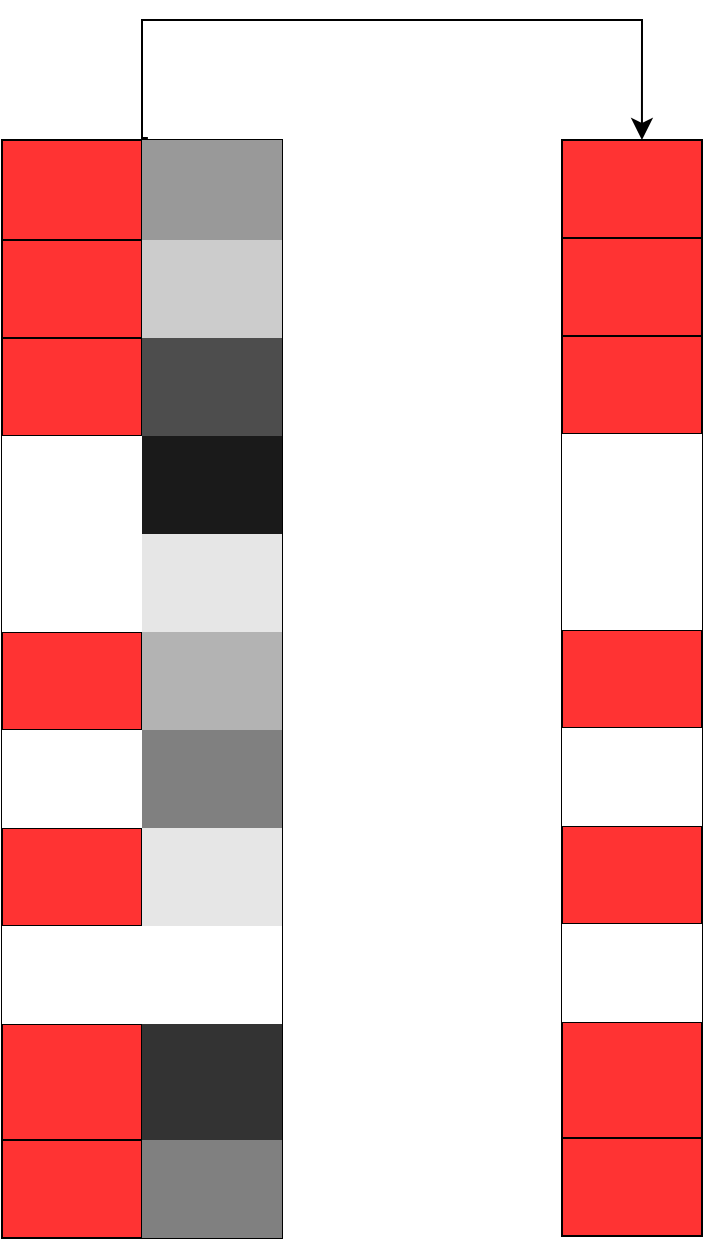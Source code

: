 <mxfile version="26.2.9">
  <diagram name="第 1 页" id="1nC2N7lJz_J7A2lghI2Q">
    <mxGraphModel dx="1397" dy="864" grid="1" gridSize="10" guides="1" tooltips="1" connect="1" arrows="1" fold="1" page="1" pageScale="1" pageWidth="827" pageHeight="1169" math="0" shadow="0">
      <root>
        <mxCell id="0" />
        <mxCell id="1" parent="0" />
        <mxCell id="cjV9lJhHkR6KfygZo37P-1" value="" style="shape=table;startSize=0;container=1;collapsible=0;childLayout=tableLayout;fontSize=16;fillColor=#FF3333;" vertex="1" parent="1">
          <mxGeometry x="220" y="150" width="140" height="549" as="geometry" />
        </mxCell>
        <mxCell id="cjV9lJhHkR6KfygZo37P-41" style="shape=tableRow;horizontal=0;startSize=0;swimlaneHead=0;swimlaneBody=0;strokeColor=inherit;top=0;left=0;bottom=0;right=0;collapsible=0;dropTarget=0;fillColor=none;points=[[0,0.5],[1,0.5]];portConstraint=eastwest;fontSize=16;" vertex="1" parent="cjV9lJhHkR6KfygZo37P-1">
          <mxGeometry width="140" height="50" as="geometry" />
        </mxCell>
        <mxCell id="cjV9lJhHkR6KfygZo37P-42" style="shape=partialRectangle;html=1;whiteSpace=wrap;connectable=0;strokeColor=inherit;overflow=hidden;fillColor=none;top=0;left=0;bottom=0;right=0;pointerEvents=1;fontSize=16;labelBackgroundColor=#FF3333;" vertex="1" parent="cjV9lJhHkR6KfygZo37P-41">
          <mxGeometry width="70" height="50" as="geometry">
            <mxRectangle width="70" height="50" as="alternateBounds" />
          </mxGeometry>
        </mxCell>
        <mxCell id="cjV9lJhHkR6KfygZo37P-43" style="shape=partialRectangle;html=1;whiteSpace=wrap;connectable=0;strokeColor=inherit;overflow=hidden;fillColor=#999999;top=0;left=0;bottom=0;right=0;pointerEvents=1;fontSize=16;labelBackgroundColor=#FF3333;" vertex="1" parent="cjV9lJhHkR6KfygZo37P-41">
          <mxGeometry x="70" width="70" height="50" as="geometry">
            <mxRectangle width="70" height="50" as="alternateBounds" />
          </mxGeometry>
        </mxCell>
        <mxCell id="cjV9lJhHkR6KfygZo37P-38" style="shape=tableRow;horizontal=0;startSize=0;swimlaneHead=0;swimlaneBody=0;strokeColor=inherit;top=0;left=0;bottom=0;right=0;collapsible=0;dropTarget=0;fillColor=none;points=[[0,0.5],[1,0.5]];portConstraint=eastwest;fontSize=16;" vertex="1" parent="cjV9lJhHkR6KfygZo37P-1">
          <mxGeometry y="50" width="140" height="49" as="geometry" />
        </mxCell>
        <mxCell id="cjV9lJhHkR6KfygZo37P-39" style="shape=partialRectangle;html=1;whiteSpace=wrap;connectable=0;strokeColor=inherit;overflow=hidden;fillColor=none;top=0;left=0;bottom=0;right=0;pointerEvents=1;fontSize=16;labelBackgroundColor=#FF3333;" vertex="1" parent="cjV9lJhHkR6KfygZo37P-38">
          <mxGeometry width="70" height="49" as="geometry">
            <mxRectangle width="70" height="49" as="alternateBounds" />
          </mxGeometry>
        </mxCell>
        <mxCell id="cjV9lJhHkR6KfygZo37P-40" style="shape=partialRectangle;html=1;whiteSpace=wrap;connectable=0;strokeColor=inherit;overflow=hidden;fillColor=#CCCCCC;top=0;left=0;bottom=0;right=0;pointerEvents=1;fontSize=16;labelBackgroundColor=#FF3333;" vertex="1" parent="cjV9lJhHkR6KfygZo37P-38">
          <mxGeometry x="70" width="70" height="49" as="geometry">
            <mxRectangle width="70" height="49" as="alternateBounds" />
          </mxGeometry>
        </mxCell>
        <mxCell id="cjV9lJhHkR6KfygZo37P-24" style="shape=tableRow;horizontal=0;startSize=0;swimlaneHead=0;swimlaneBody=0;strokeColor=inherit;top=0;left=0;bottom=0;right=0;collapsible=0;dropTarget=0;fillColor=none;points=[[0,0.5],[1,0.5]];portConstraint=eastwest;fontSize=16;" vertex="1" parent="cjV9lJhHkR6KfygZo37P-1">
          <mxGeometry y="99" width="140" height="49" as="geometry" />
        </mxCell>
        <mxCell id="cjV9lJhHkR6KfygZo37P-25" style="shape=partialRectangle;html=1;whiteSpace=wrap;connectable=0;strokeColor=inherit;overflow=hidden;fillColor=none;top=0;left=0;bottom=0;right=0;pointerEvents=1;fontSize=16;labelBackgroundColor=#FF3333;" vertex="1" parent="cjV9lJhHkR6KfygZo37P-24">
          <mxGeometry width="70" height="49" as="geometry">
            <mxRectangle width="70" height="49" as="alternateBounds" />
          </mxGeometry>
        </mxCell>
        <mxCell id="cjV9lJhHkR6KfygZo37P-29" style="shape=partialRectangle;html=1;whiteSpace=wrap;connectable=0;strokeColor=inherit;overflow=hidden;fillColor=#4D4D4D;top=0;left=0;bottom=0;right=0;pointerEvents=1;fontSize=16;labelBackgroundColor=#FF3333;" vertex="1" parent="cjV9lJhHkR6KfygZo37P-24">
          <mxGeometry x="70" width="70" height="49" as="geometry">
            <mxRectangle width="70" height="49" as="alternateBounds" />
          </mxGeometry>
        </mxCell>
        <mxCell id="cjV9lJhHkR6KfygZo37P-22" style="shape=tableRow;horizontal=0;startSize=0;swimlaneHead=0;swimlaneBody=0;strokeColor=inherit;top=0;left=0;bottom=0;right=0;collapsible=0;dropTarget=0;fillColor=none;points=[[0,0.5],[1,0.5]];portConstraint=eastwest;fontSize=16;" vertex="1" parent="cjV9lJhHkR6KfygZo37P-1">
          <mxGeometry y="148" width="140" height="49" as="geometry" />
        </mxCell>
        <mxCell id="cjV9lJhHkR6KfygZo37P-23" style="shape=partialRectangle;html=1;whiteSpace=wrap;connectable=0;strokeColor=inherit;overflow=hidden;fillColor=#FFFFFF;top=0;left=0;bottom=0;right=0;pointerEvents=1;fontSize=16;" vertex="1" parent="cjV9lJhHkR6KfygZo37P-22">
          <mxGeometry width="70" height="49" as="geometry">
            <mxRectangle width="70" height="49" as="alternateBounds" />
          </mxGeometry>
        </mxCell>
        <mxCell id="cjV9lJhHkR6KfygZo37P-30" style="shape=partialRectangle;html=1;whiteSpace=wrap;connectable=0;strokeColor=inherit;overflow=hidden;fillColor=#1A1A1A;top=0;left=0;bottom=0;right=0;pointerEvents=1;fontSize=16;" vertex="1" parent="cjV9lJhHkR6KfygZo37P-22">
          <mxGeometry x="70" width="70" height="49" as="geometry">
            <mxRectangle width="70" height="49" as="alternateBounds" />
          </mxGeometry>
        </mxCell>
        <mxCell id="cjV9lJhHkR6KfygZo37P-20" style="shape=tableRow;horizontal=0;startSize=0;swimlaneHead=0;swimlaneBody=0;strokeColor=inherit;top=0;left=0;bottom=0;right=0;collapsible=0;dropTarget=0;fillColor=#666666;points=[[0,0.5],[1,0.5]];portConstraint=eastwest;fontSize=16;" vertex="1" parent="cjV9lJhHkR6KfygZo37P-1">
          <mxGeometry y="197" width="140" height="49" as="geometry" />
        </mxCell>
        <mxCell id="cjV9lJhHkR6KfygZo37P-21" style="shape=partialRectangle;html=1;whiteSpace=wrap;connectable=0;strokeColor=inherit;overflow=hidden;fillColor=#FFFFFF;top=0;left=0;bottom=0;right=0;pointerEvents=1;fontSize=16;" vertex="1" parent="cjV9lJhHkR6KfygZo37P-20">
          <mxGeometry width="70" height="49" as="geometry">
            <mxRectangle width="70" height="49" as="alternateBounds" />
          </mxGeometry>
        </mxCell>
        <mxCell id="cjV9lJhHkR6KfygZo37P-31" style="shape=partialRectangle;html=1;whiteSpace=wrap;connectable=0;strokeColor=inherit;overflow=hidden;fillColor=#E6E6E6;top=0;left=0;bottom=0;right=0;pointerEvents=1;fontSize=16;" vertex="1" parent="cjV9lJhHkR6KfygZo37P-20">
          <mxGeometry x="70" width="70" height="49" as="geometry">
            <mxRectangle width="70" height="49" as="alternateBounds" />
          </mxGeometry>
        </mxCell>
        <mxCell id="cjV9lJhHkR6KfygZo37P-18" style="shape=tableRow;horizontal=0;startSize=0;swimlaneHead=0;swimlaneBody=0;strokeColor=inherit;top=0;left=0;bottom=0;right=0;collapsible=0;dropTarget=0;fillColor=none;points=[[0,0.5],[1,0.5]];portConstraint=eastwest;fontSize=16;" vertex="1" parent="cjV9lJhHkR6KfygZo37P-1">
          <mxGeometry y="246" width="140" height="49" as="geometry" />
        </mxCell>
        <mxCell id="cjV9lJhHkR6KfygZo37P-19" style="shape=partialRectangle;html=1;whiteSpace=wrap;connectable=0;strokeColor=inherit;overflow=hidden;fillColor=none;top=0;left=0;bottom=0;right=0;pointerEvents=1;fontSize=16;" vertex="1" parent="cjV9lJhHkR6KfygZo37P-18">
          <mxGeometry width="70" height="49" as="geometry">
            <mxRectangle width="70" height="49" as="alternateBounds" />
          </mxGeometry>
        </mxCell>
        <mxCell id="cjV9lJhHkR6KfygZo37P-32" style="shape=partialRectangle;html=1;whiteSpace=wrap;connectable=0;strokeColor=inherit;overflow=hidden;fillColor=#B3B3B3;top=0;left=0;bottom=0;right=0;pointerEvents=1;fontSize=16;" vertex="1" parent="cjV9lJhHkR6KfygZo37P-18">
          <mxGeometry x="70" width="70" height="49" as="geometry">
            <mxRectangle width="70" height="49" as="alternateBounds" />
          </mxGeometry>
        </mxCell>
        <mxCell id="cjV9lJhHkR6KfygZo37P-16" style="shape=tableRow;horizontal=0;startSize=0;swimlaneHead=0;swimlaneBody=0;strokeColor=inherit;top=0;left=0;bottom=0;right=0;collapsible=0;dropTarget=0;fillColor=none;points=[[0,0.5],[1,0.5]];portConstraint=eastwest;fontSize=16;" vertex="1" parent="cjV9lJhHkR6KfygZo37P-1">
          <mxGeometry y="295" width="140" height="49" as="geometry" />
        </mxCell>
        <mxCell id="cjV9lJhHkR6KfygZo37P-17" style="shape=partialRectangle;html=1;whiteSpace=wrap;connectable=0;strokeColor=inherit;overflow=hidden;fillColor=#FFFFFF;top=0;left=0;bottom=0;right=0;pointerEvents=1;fontSize=16;" vertex="1" parent="cjV9lJhHkR6KfygZo37P-16">
          <mxGeometry width="70" height="49" as="geometry">
            <mxRectangle width="70" height="49" as="alternateBounds" />
          </mxGeometry>
        </mxCell>
        <mxCell id="cjV9lJhHkR6KfygZo37P-33" style="shape=partialRectangle;html=1;whiteSpace=wrap;connectable=0;strokeColor=inherit;overflow=hidden;fillColor=#808080;top=0;left=0;bottom=0;right=0;pointerEvents=1;fontSize=16;" vertex="1" parent="cjV9lJhHkR6KfygZo37P-16">
          <mxGeometry x="70" width="70" height="49" as="geometry">
            <mxRectangle width="70" height="49" as="alternateBounds" />
          </mxGeometry>
        </mxCell>
        <mxCell id="cjV9lJhHkR6KfygZo37P-14" style="shape=tableRow;horizontal=0;startSize=0;swimlaneHead=0;swimlaneBody=0;strokeColor=inherit;top=0;left=0;bottom=0;right=0;collapsible=0;dropTarget=0;fillColor=none;points=[[0,0.5],[1,0.5]];portConstraint=eastwest;fontSize=16;" vertex="1" parent="cjV9lJhHkR6KfygZo37P-1">
          <mxGeometry y="344" width="140" height="49" as="geometry" />
        </mxCell>
        <mxCell id="cjV9lJhHkR6KfygZo37P-15" style="shape=partialRectangle;html=1;whiteSpace=wrap;connectable=0;strokeColor=inherit;overflow=hidden;fillColor=none;top=0;left=0;bottom=0;right=0;pointerEvents=1;fontSize=16;" vertex="1" parent="cjV9lJhHkR6KfygZo37P-14">
          <mxGeometry width="70" height="49" as="geometry">
            <mxRectangle width="70" height="49" as="alternateBounds" />
          </mxGeometry>
        </mxCell>
        <mxCell id="cjV9lJhHkR6KfygZo37P-34" style="shape=partialRectangle;html=1;whiteSpace=wrap;connectable=0;strokeColor=inherit;overflow=hidden;fillColor=#E6E6E6;top=0;left=0;bottom=0;right=0;pointerEvents=1;fontSize=16;" vertex="1" parent="cjV9lJhHkR6KfygZo37P-14">
          <mxGeometry x="70" width="70" height="49" as="geometry">
            <mxRectangle width="70" height="49" as="alternateBounds" />
          </mxGeometry>
        </mxCell>
        <mxCell id="cjV9lJhHkR6KfygZo37P-2" value="" style="shape=tableRow;horizontal=0;startSize=0;swimlaneHead=0;swimlaneBody=0;strokeColor=inherit;top=0;left=0;bottom=0;right=0;collapsible=0;dropTarget=0;fillColor=none;points=[[0,0.5],[1,0.5]];portConstraint=eastwest;fontSize=16;" vertex="1" parent="cjV9lJhHkR6KfygZo37P-1">
          <mxGeometry y="393" width="140" height="49" as="geometry" />
        </mxCell>
        <mxCell id="cjV9lJhHkR6KfygZo37P-3" value="" style="shape=partialRectangle;html=1;whiteSpace=wrap;connectable=0;strokeColor=inherit;overflow=hidden;fillColor=#FFFFFF;top=0;left=0;bottom=0;right=0;pointerEvents=1;fontSize=16;" vertex="1" parent="cjV9lJhHkR6KfygZo37P-2">
          <mxGeometry width="70" height="49" as="geometry">
            <mxRectangle width="70" height="49" as="alternateBounds" />
          </mxGeometry>
        </mxCell>
        <mxCell id="cjV9lJhHkR6KfygZo37P-35" style="shape=partialRectangle;html=1;whiteSpace=wrap;connectable=0;strokeColor=inherit;overflow=hidden;fillColor=#FFFFFF;top=0;left=0;bottom=0;right=0;pointerEvents=1;fontSize=16;" vertex="1" parent="cjV9lJhHkR6KfygZo37P-2">
          <mxGeometry x="70" width="70" height="49" as="geometry">
            <mxRectangle width="70" height="49" as="alternateBounds" />
          </mxGeometry>
        </mxCell>
        <mxCell id="cjV9lJhHkR6KfygZo37P-6" value="" style="shape=tableRow;horizontal=0;startSize=0;swimlaneHead=0;swimlaneBody=0;strokeColor=inherit;top=0;left=0;bottom=0;right=0;collapsible=0;dropTarget=0;fillColor=none;points=[[0,0.5],[1,0.5]];portConstraint=eastwest;fontSize=16;" vertex="1" parent="cjV9lJhHkR6KfygZo37P-1">
          <mxGeometry y="442" width="140" height="58" as="geometry" />
        </mxCell>
        <mxCell id="cjV9lJhHkR6KfygZo37P-7" value="" style="shape=partialRectangle;html=1;whiteSpace=wrap;connectable=0;strokeColor=inherit;overflow=hidden;fillColor=none;top=0;left=0;bottom=0;right=0;pointerEvents=1;fontSize=16;" vertex="1" parent="cjV9lJhHkR6KfygZo37P-6">
          <mxGeometry width="70" height="58" as="geometry">
            <mxRectangle width="70" height="58" as="alternateBounds" />
          </mxGeometry>
        </mxCell>
        <mxCell id="cjV9lJhHkR6KfygZo37P-36" style="shape=partialRectangle;html=1;whiteSpace=wrap;connectable=0;strokeColor=inherit;overflow=hidden;fillColor=#333333;top=0;left=0;bottom=0;right=0;pointerEvents=1;fontSize=16;" vertex="1" parent="cjV9lJhHkR6KfygZo37P-6">
          <mxGeometry x="70" width="70" height="58" as="geometry">
            <mxRectangle width="70" height="58" as="alternateBounds" />
          </mxGeometry>
        </mxCell>
        <mxCell id="cjV9lJhHkR6KfygZo37P-10" value="" style="shape=tableRow;horizontal=0;startSize=0;swimlaneHead=0;swimlaneBody=0;strokeColor=inherit;top=0;left=0;bottom=0;right=0;collapsible=0;dropTarget=0;fillColor=none;points=[[0,0.5],[1,0.5]];portConstraint=eastwest;fontSize=16;" vertex="1" parent="cjV9lJhHkR6KfygZo37P-1">
          <mxGeometry y="500" width="140" height="49" as="geometry" />
        </mxCell>
        <mxCell id="cjV9lJhHkR6KfygZo37P-11" value="" style="shape=partialRectangle;html=1;whiteSpace=wrap;connectable=0;strokeColor=inherit;overflow=hidden;fillColor=none;top=0;left=0;bottom=0;right=0;pointerEvents=1;fontSize=16;" vertex="1" parent="cjV9lJhHkR6KfygZo37P-10">
          <mxGeometry width="70" height="49" as="geometry">
            <mxRectangle width="70" height="49" as="alternateBounds" />
          </mxGeometry>
        </mxCell>
        <mxCell id="cjV9lJhHkR6KfygZo37P-37" style="shape=partialRectangle;html=1;whiteSpace=wrap;connectable=0;strokeColor=inherit;overflow=hidden;fillColor=#808080;top=0;left=0;bottom=0;right=0;pointerEvents=1;fontSize=16;" vertex="1" parent="cjV9lJhHkR6KfygZo37P-10">
          <mxGeometry x="70" width="70" height="49" as="geometry">
            <mxRectangle width="70" height="49" as="alternateBounds" />
          </mxGeometry>
        </mxCell>
        <mxCell id="cjV9lJhHkR6KfygZo37P-44" value="" style="shape=table;startSize=0;container=1;collapsible=0;childLayout=tableLayout;fontSize=16;fillColor=#FF3333;" vertex="1" parent="1">
          <mxGeometry x="500" y="150" width="70" height="548" as="geometry" />
        </mxCell>
        <mxCell id="cjV9lJhHkR6KfygZo37P-45" style="shape=tableRow;horizontal=0;startSize=0;swimlaneHead=0;swimlaneBody=0;strokeColor=inherit;top=0;left=0;bottom=0;right=0;collapsible=0;dropTarget=0;fillColor=none;points=[[0,0.5],[1,0.5]];portConstraint=eastwest;fontSize=16;" vertex="1" parent="cjV9lJhHkR6KfygZo37P-44">
          <mxGeometry width="70" height="49" as="geometry" />
        </mxCell>
        <mxCell id="cjV9lJhHkR6KfygZo37P-46" style="shape=partialRectangle;html=1;whiteSpace=wrap;connectable=0;strokeColor=inherit;overflow=hidden;fillColor=none;top=0;left=0;bottom=0;right=0;pointerEvents=1;fontSize=16;labelBackgroundColor=#FF3333;" vertex="1" parent="cjV9lJhHkR6KfygZo37P-45">
          <mxGeometry width="70" height="49" as="geometry">
            <mxRectangle width="70" height="49" as="alternateBounds" />
          </mxGeometry>
        </mxCell>
        <mxCell id="cjV9lJhHkR6KfygZo37P-48" style="shape=tableRow;horizontal=0;startSize=0;swimlaneHead=0;swimlaneBody=0;strokeColor=inherit;top=0;left=0;bottom=0;right=0;collapsible=0;dropTarget=0;fillColor=none;points=[[0,0.5],[1,0.5]];portConstraint=eastwest;fontSize=16;" vertex="1" parent="cjV9lJhHkR6KfygZo37P-44">
          <mxGeometry y="49" width="70" height="49" as="geometry" />
        </mxCell>
        <mxCell id="cjV9lJhHkR6KfygZo37P-49" style="shape=partialRectangle;html=1;whiteSpace=wrap;connectable=0;strokeColor=inherit;overflow=hidden;fillColor=none;top=0;left=0;bottom=0;right=0;pointerEvents=1;fontSize=16;labelBackgroundColor=#FF3333;" vertex="1" parent="cjV9lJhHkR6KfygZo37P-48">
          <mxGeometry width="70" height="49" as="geometry">
            <mxRectangle width="70" height="49" as="alternateBounds" />
          </mxGeometry>
        </mxCell>
        <mxCell id="cjV9lJhHkR6KfygZo37P-51" style="shape=tableRow;horizontal=0;startSize=0;swimlaneHead=0;swimlaneBody=0;strokeColor=inherit;top=0;left=0;bottom=0;right=0;collapsible=0;dropTarget=0;fillColor=none;points=[[0,0.5],[1,0.5]];portConstraint=eastwest;fontSize=16;" vertex="1" parent="cjV9lJhHkR6KfygZo37P-44">
          <mxGeometry y="98" width="70" height="49" as="geometry" />
        </mxCell>
        <mxCell id="cjV9lJhHkR6KfygZo37P-52" style="shape=partialRectangle;html=1;whiteSpace=wrap;connectable=0;strokeColor=inherit;overflow=hidden;fillColor=none;top=0;left=0;bottom=0;right=0;pointerEvents=1;fontSize=16;labelBackgroundColor=#FF3333;" vertex="1" parent="cjV9lJhHkR6KfygZo37P-51">
          <mxGeometry width="70" height="49" as="geometry">
            <mxRectangle width="70" height="49" as="alternateBounds" />
          </mxGeometry>
        </mxCell>
        <mxCell id="cjV9lJhHkR6KfygZo37P-54" style="shape=tableRow;horizontal=0;startSize=0;swimlaneHead=0;swimlaneBody=0;strokeColor=inherit;top=0;left=0;bottom=0;right=0;collapsible=0;dropTarget=0;fillColor=none;points=[[0,0.5],[1,0.5]];portConstraint=eastwest;fontSize=16;" vertex="1" parent="cjV9lJhHkR6KfygZo37P-44">
          <mxGeometry y="147" width="70" height="49" as="geometry" />
        </mxCell>
        <mxCell id="cjV9lJhHkR6KfygZo37P-55" style="shape=partialRectangle;html=1;whiteSpace=wrap;connectable=0;strokeColor=inherit;overflow=hidden;fillColor=#FFFFFF;top=0;left=0;bottom=0;right=0;pointerEvents=1;fontSize=16;" vertex="1" parent="cjV9lJhHkR6KfygZo37P-54">
          <mxGeometry width="70" height="49" as="geometry">
            <mxRectangle width="70" height="49" as="alternateBounds" />
          </mxGeometry>
        </mxCell>
        <mxCell id="cjV9lJhHkR6KfygZo37P-57" style="shape=tableRow;horizontal=0;startSize=0;swimlaneHead=0;swimlaneBody=0;strokeColor=inherit;top=0;left=0;bottom=0;right=0;collapsible=0;dropTarget=0;fillColor=#666666;points=[[0,0.5],[1,0.5]];portConstraint=eastwest;fontSize=16;" vertex="1" parent="cjV9lJhHkR6KfygZo37P-44">
          <mxGeometry y="196" width="70" height="49" as="geometry" />
        </mxCell>
        <mxCell id="cjV9lJhHkR6KfygZo37P-58" style="shape=partialRectangle;html=1;whiteSpace=wrap;connectable=0;strokeColor=inherit;overflow=hidden;fillColor=#FFFFFF;top=0;left=0;bottom=0;right=0;pointerEvents=1;fontSize=16;" vertex="1" parent="cjV9lJhHkR6KfygZo37P-57">
          <mxGeometry width="70" height="49" as="geometry">
            <mxRectangle width="70" height="49" as="alternateBounds" />
          </mxGeometry>
        </mxCell>
        <mxCell id="cjV9lJhHkR6KfygZo37P-60" style="shape=tableRow;horizontal=0;startSize=0;swimlaneHead=0;swimlaneBody=0;strokeColor=inherit;top=0;left=0;bottom=0;right=0;collapsible=0;dropTarget=0;fillColor=none;points=[[0,0.5],[1,0.5]];portConstraint=eastwest;fontSize=16;" vertex="1" parent="cjV9lJhHkR6KfygZo37P-44">
          <mxGeometry y="245" width="70" height="49" as="geometry" />
        </mxCell>
        <mxCell id="cjV9lJhHkR6KfygZo37P-61" style="shape=partialRectangle;html=1;whiteSpace=wrap;connectable=0;strokeColor=inherit;overflow=hidden;fillColor=none;top=0;left=0;bottom=0;right=0;pointerEvents=1;fontSize=16;" vertex="1" parent="cjV9lJhHkR6KfygZo37P-60">
          <mxGeometry width="70" height="49" as="geometry">
            <mxRectangle width="70" height="49" as="alternateBounds" />
          </mxGeometry>
        </mxCell>
        <mxCell id="cjV9lJhHkR6KfygZo37P-63" style="shape=tableRow;horizontal=0;startSize=0;swimlaneHead=0;swimlaneBody=0;strokeColor=inherit;top=0;left=0;bottom=0;right=0;collapsible=0;dropTarget=0;fillColor=none;points=[[0,0.5],[1,0.5]];portConstraint=eastwest;fontSize=16;" vertex="1" parent="cjV9lJhHkR6KfygZo37P-44">
          <mxGeometry y="294" width="70" height="49" as="geometry" />
        </mxCell>
        <mxCell id="cjV9lJhHkR6KfygZo37P-64" style="shape=partialRectangle;html=1;whiteSpace=wrap;connectable=0;strokeColor=inherit;overflow=hidden;fillColor=#FFFFFF;top=0;left=0;bottom=0;right=0;pointerEvents=1;fontSize=16;" vertex="1" parent="cjV9lJhHkR6KfygZo37P-63">
          <mxGeometry width="70" height="49" as="geometry">
            <mxRectangle width="70" height="49" as="alternateBounds" />
          </mxGeometry>
        </mxCell>
        <mxCell id="cjV9lJhHkR6KfygZo37P-66" style="shape=tableRow;horizontal=0;startSize=0;swimlaneHead=0;swimlaneBody=0;strokeColor=inherit;top=0;left=0;bottom=0;right=0;collapsible=0;dropTarget=0;fillColor=none;points=[[0,0.5],[1,0.5]];portConstraint=eastwest;fontSize=16;" vertex="1" parent="cjV9lJhHkR6KfygZo37P-44">
          <mxGeometry y="343" width="70" height="49" as="geometry" />
        </mxCell>
        <mxCell id="cjV9lJhHkR6KfygZo37P-67" style="shape=partialRectangle;html=1;whiteSpace=wrap;connectable=0;strokeColor=inherit;overflow=hidden;fillColor=none;top=0;left=0;bottom=0;right=0;pointerEvents=1;fontSize=16;" vertex="1" parent="cjV9lJhHkR6KfygZo37P-66">
          <mxGeometry width="70" height="49" as="geometry">
            <mxRectangle width="70" height="49" as="alternateBounds" />
          </mxGeometry>
        </mxCell>
        <mxCell id="cjV9lJhHkR6KfygZo37P-69" value="" style="shape=tableRow;horizontal=0;startSize=0;swimlaneHead=0;swimlaneBody=0;strokeColor=inherit;top=0;left=0;bottom=0;right=0;collapsible=0;dropTarget=0;fillColor=none;points=[[0,0.5],[1,0.5]];portConstraint=eastwest;fontSize=16;" vertex="1" parent="cjV9lJhHkR6KfygZo37P-44">
          <mxGeometry y="392" width="70" height="49" as="geometry" />
        </mxCell>
        <mxCell id="cjV9lJhHkR6KfygZo37P-70" value="" style="shape=partialRectangle;html=1;whiteSpace=wrap;connectable=0;strokeColor=inherit;overflow=hidden;fillColor=#FFFFFF;top=0;left=0;bottom=0;right=0;pointerEvents=1;fontSize=16;" vertex="1" parent="cjV9lJhHkR6KfygZo37P-69">
          <mxGeometry width="70" height="49" as="geometry">
            <mxRectangle width="70" height="49" as="alternateBounds" />
          </mxGeometry>
        </mxCell>
        <mxCell id="cjV9lJhHkR6KfygZo37P-72" value="" style="shape=tableRow;horizontal=0;startSize=0;swimlaneHead=0;swimlaneBody=0;strokeColor=inherit;top=0;left=0;bottom=0;right=0;collapsible=0;dropTarget=0;fillColor=none;points=[[0,0.5],[1,0.5]];portConstraint=eastwest;fontSize=16;" vertex="1" parent="cjV9lJhHkR6KfygZo37P-44">
          <mxGeometry y="441" width="70" height="58" as="geometry" />
        </mxCell>
        <mxCell id="cjV9lJhHkR6KfygZo37P-73" value="" style="shape=partialRectangle;html=1;whiteSpace=wrap;connectable=0;strokeColor=inherit;overflow=hidden;fillColor=none;top=0;left=0;bottom=0;right=0;pointerEvents=1;fontSize=16;" vertex="1" parent="cjV9lJhHkR6KfygZo37P-72">
          <mxGeometry width="70" height="58" as="geometry">
            <mxRectangle width="70" height="58" as="alternateBounds" />
          </mxGeometry>
        </mxCell>
        <mxCell id="cjV9lJhHkR6KfygZo37P-75" value="" style="shape=tableRow;horizontal=0;startSize=0;swimlaneHead=0;swimlaneBody=0;strokeColor=inherit;top=0;left=0;bottom=0;right=0;collapsible=0;dropTarget=0;fillColor=none;points=[[0,0.5],[1,0.5]];portConstraint=eastwest;fontSize=16;" vertex="1" parent="cjV9lJhHkR6KfygZo37P-44">
          <mxGeometry y="499" width="70" height="49" as="geometry" />
        </mxCell>
        <mxCell id="cjV9lJhHkR6KfygZo37P-76" value="" style="shape=partialRectangle;html=1;whiteSpace=wrap;connectable=0;strokeColor=inherit;overflow=hidden;fillColor=none;top=0;left=0;bottom=0;right=0;pointerEvents=1;fontSize=16;" vertex="1" parent="cjV9lJhHkR6KfygZo37P-75">
          <mxGeometry width="70" height="49" as="geometry">
            <mxRectangle width="70" height="49" as="alternateBounds" />
          </mxGeometry>
        </mxCell>
        <mxCell id="cjV9lJhHkR6KfygZo37P-78" value="" style="edgeStyle=segmentEdgeStyle;endArrow=classic;html=1;curved=0;rounded=0;endSize=8;startSize=8;exitX=0.521;exitY=-0.02;exitDx=0;exitDy=0;exitPerimeter=0;entryX=0.571;entryY=0;entryDx=0;entryDy=0;entryPerimeter=0;" edge="1" parent="1" source="cjV9lJhHkR6KfygZo37P-41" target="cjV9lJhHkR6KfygZo37P-45">
          <mxGeometry width="50" height="50" relative="1" as="geometry">
            <mxPoint x="364" y="110" as="sourcePoint" />
            <mxPoint x="414" y="60" as="targetPoint" />
            <Array as="points">
              <mxPoint x="290" y="149" />
              <mxPoint x="290" y="90" />
              <mxPoint x="540" y="90" />
            </Array>
          </mxGeometry>
        </mxCell>
      </root>
    </mxGraphModel>
  </diagram>
</mxfile>
